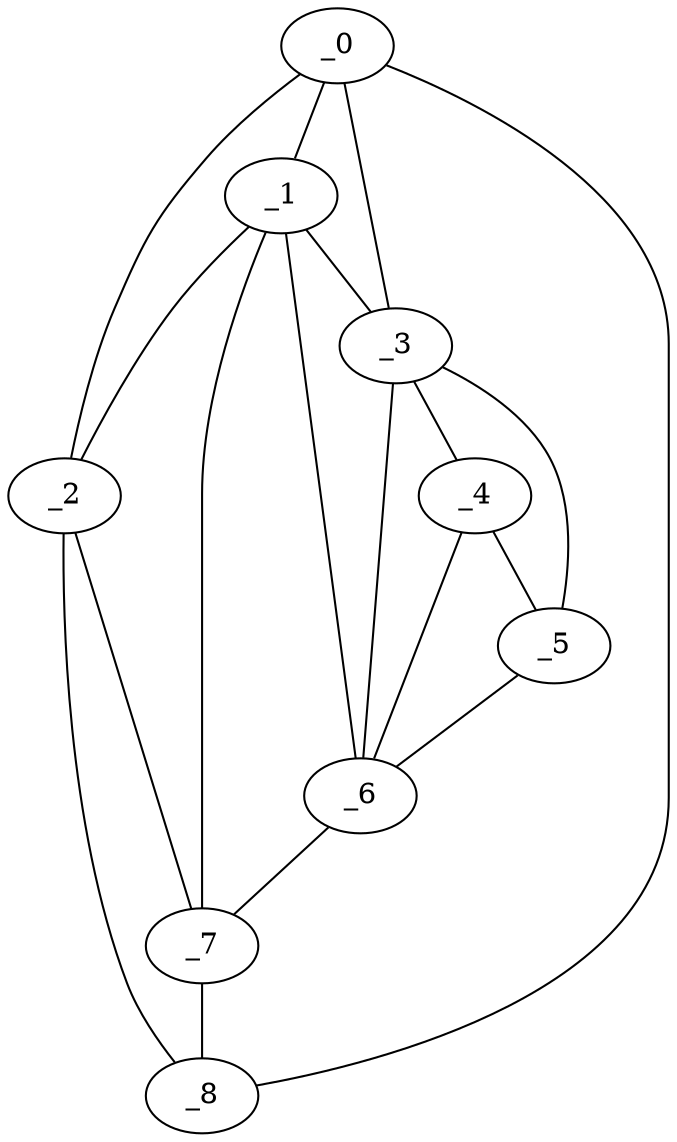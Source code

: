graph "obj50__60.gxl" {
	_0	 [x=34,
		y=94];
	_1	 [x=42,
		y=78];
	_0 -- _1	 [valence=1];
	_2	 [x=42,
		y=95];
	_0 -- _2	 [valence=2];
	_3	 [x=47,
		y=39];
	_0 -- _3	 [valence=1];
	_8	 [x=96,
		y=117];
	_0 -- _8	 [valence=1];
	_1 -- _2	 [valence=2];
	_1 -- _3	 [valence=2];
	_6	 [x=83,
		y=39];
	_1 -- _6	 [valence=2];
	_7	 [x=95,
		y=84];
	_1 -- _7	 [valence=2];
	_2 -- _7	 [valence=1];
	_2 -- _8	 [valence=1];
	_4	 [x=71,
		y=17];
	_3 -- _4	 [valence=1];
	_5	 [x=73,
		y=10];
	_3 -- _5	 [valence=1];
	_3 -- _6	 [valence=1];
	_4 -- _5	 [valence=2];
	_4 -- _6	 [valence=2];
	_5 -- _6	 [valence=1];
	_6 -- _7	 [valence=1];
	_7 -- _8	 [valence=1];
}
